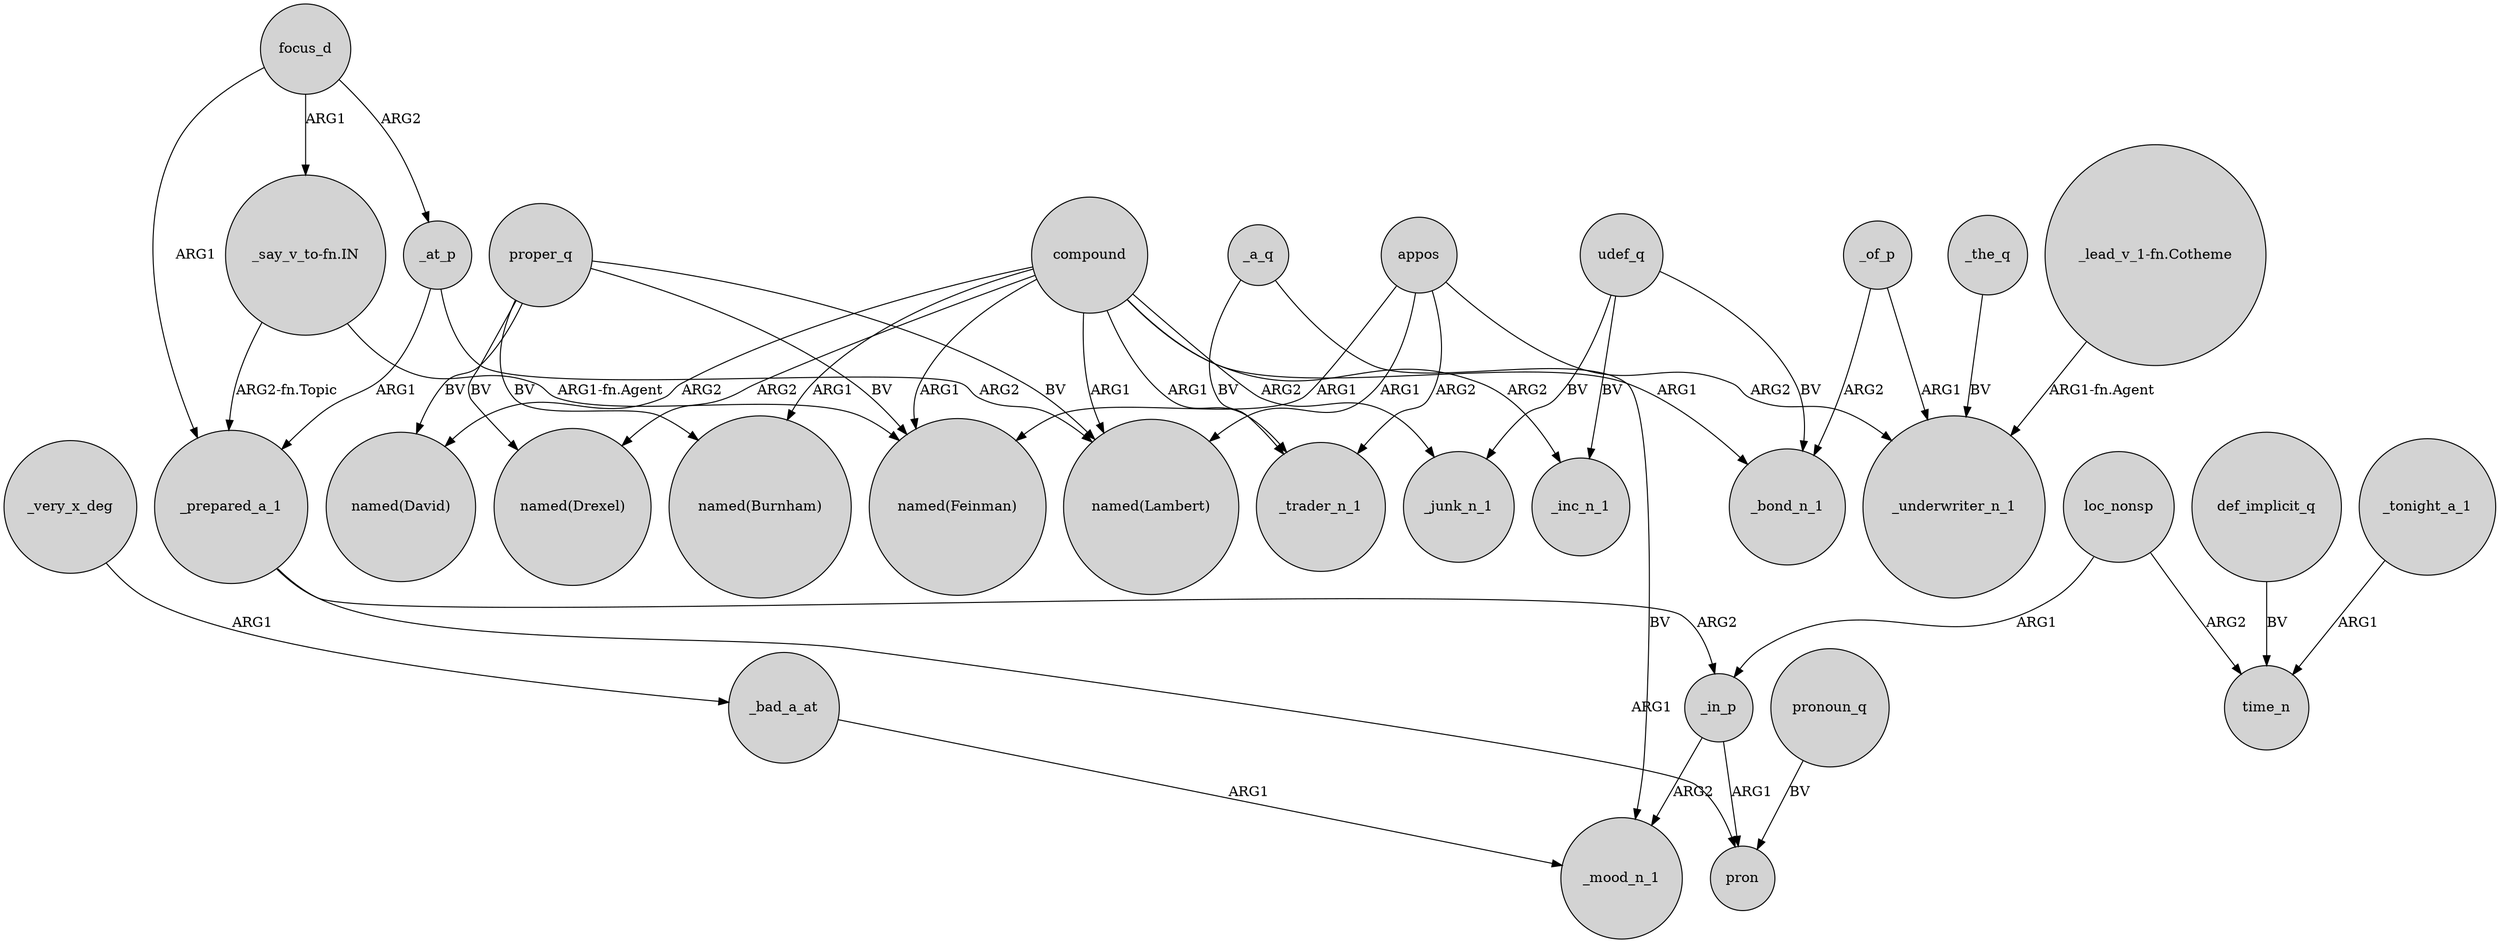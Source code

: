 digraph {
	node [shape=circle style=filled]
	_in_p -> _mood_n_1 [label=ARG2]
	compound -> "named(Feinman)" [label=ARG1]
	_at_p -> _prepared_a_1 [label=ARG1]
	_prepared_a_1 -> pron [label=ARG1]
	udef_q -> _inc_n_1 [label=BV]
	_in_p -> pron [label=ARG1]
	proper_q -> "named(Feinman)" [label=BV]
	appos -> _trader_n_1 [label=ARG2]
	def_implicit_q -> time_n [label=BV]
	"_say_v_to-fn.IN" -> "named(Feinman)" [label="ARG1-fn.Agent"]
	proper_q -> "named(Lambert)" [label=BV]
	proper_q -> "named(Drexel)" [label=BV]
	compound -> "named(Lambert)" [label=ARG1]
	compound -> _bond_n_1 [label=ARG1]
	_the_q -> _underwriter_n_1 [label=BV]
	_of_p -> _bond_n_1 [label=ARG2]
	focus_d -> _prepared_a_1 [label=ARG1]
	compound -> _junk_n_1 [label=ARG2]
	"_say_v_to-fn.IN" -> _prepared_a_1 [label="ARG2-fn.Topic"]
	focus_d -> _at_p [label=ARG2]
	"_lead_v_1-fn.Cotheme" -> _underwriter_n_1 [label="ARG1-fn.Agent"]
	loc_nonsp -> _in_p [label=ARG1]
	_bad_a_at -> _mood_n_1 [label=ARG1]
	loc_nonsp -> time_n [label=ARG2]
	compound -> _trader_n_1 [label=ARG1]
	udef_q -> _junk_n_1 [label=BV]
	_tonight_a_1 -> time_n [label=ARG1]
	pronoun_q -> pron [label=BV]
	appos -> "named(Lambert)" [label=ARG1]
	udef_q -> _bond_n_1 [label=BV]
	appos -> "named(Feinman)" [label=ARG1]
	_of_p -> _underwriter_n_1 [label=ARG1]
	_very_x_deg -> _bad_a_at [label=ARG1]
	compound -> "named(Drexel)" [label=ARG2]
	compound -> "named(David)" [label=ARG2]
	proper_q -> "named(Burnham)" [label=BV]
	_a_q -> _trader_n_1 [label=BV]
	compound -> "named(Burnham)" [label=ARG1]
	_a_q -> _mood_n_1 [label=BV]
	appos -> _underwriter_n_1 [label=ARG2]
	_at_p -> "named(Lambert)" [label=ARG2]
	proper_q -> "named(David)" [label=BV]
	compound -> _inc_n_1 [label=ARG2]
	focus_d -> "_say_v_to-fn.IN" [label=ARG1]
	_prepared_a_1 -> _in_p [label=ARG2]
}
